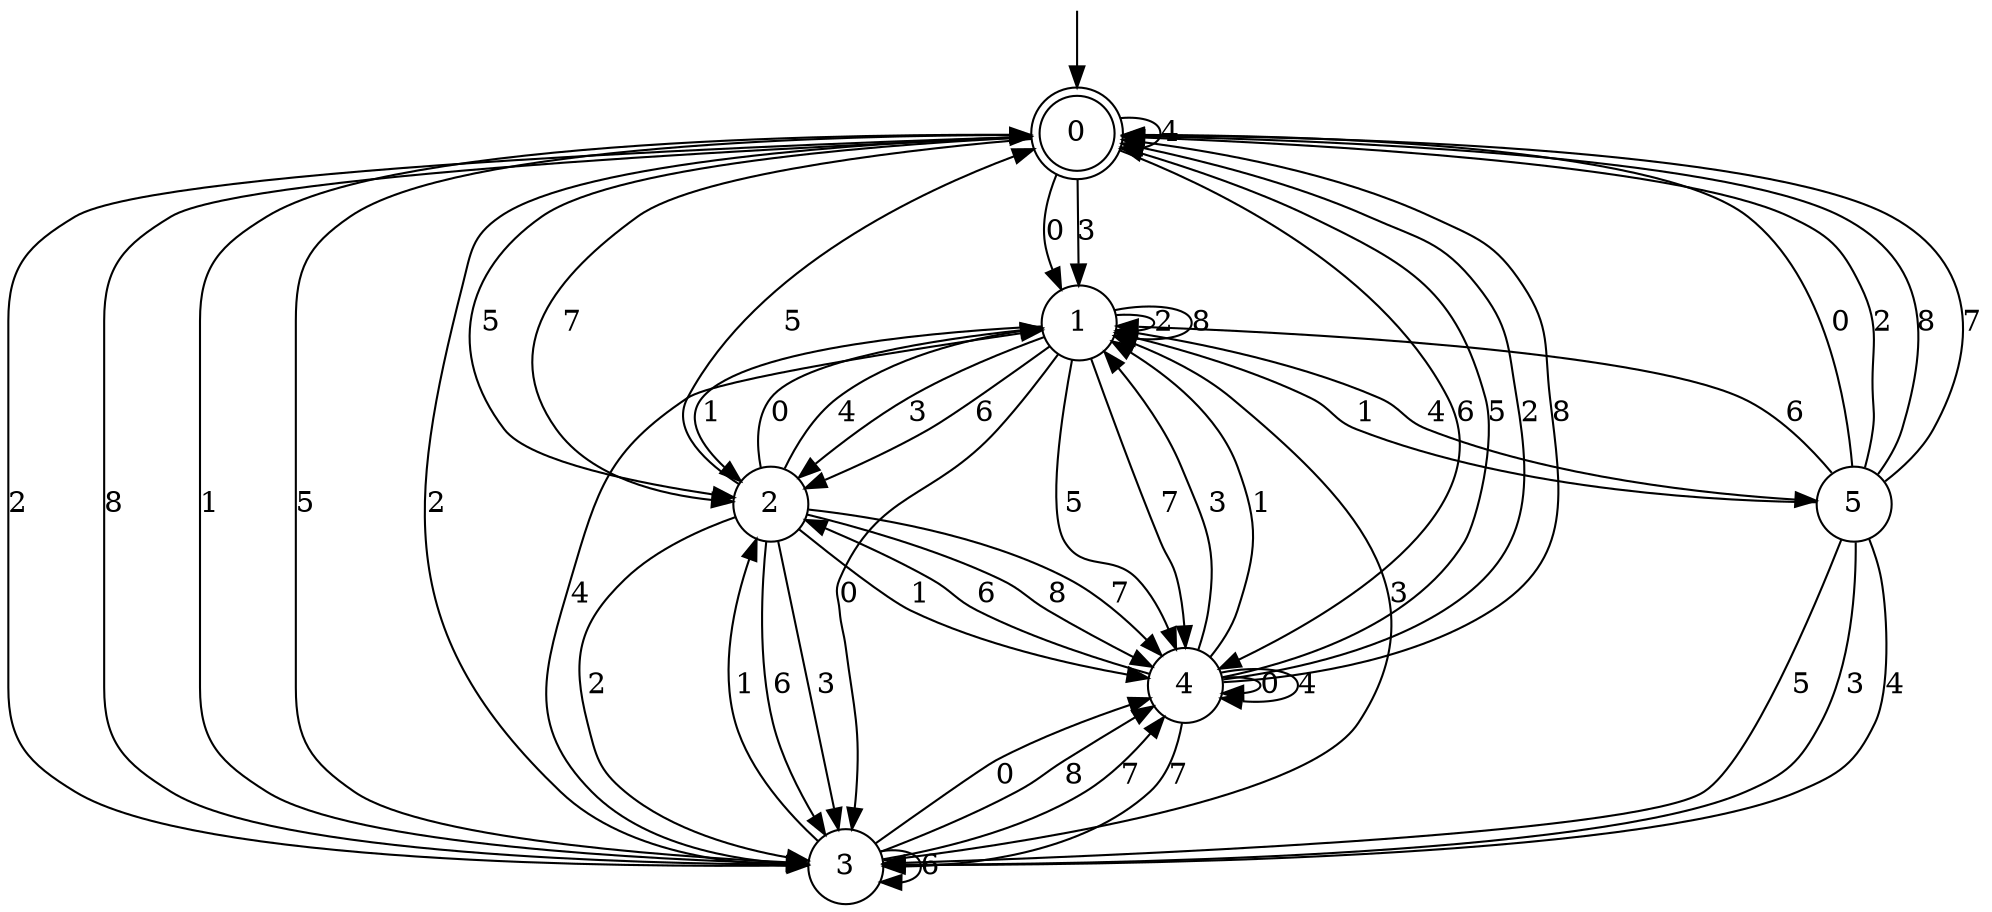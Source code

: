 digraph g {

	s0 [shape="doublecircle" label="0"];
	s1 [shape="circle" label="1"];
	s2 [shape="circle" label="2"];
	s3 [shape="circle" label="3"];
	s4 [shape="circle" label="4"];
	s5 [shape="circle" label="5"];
	s0 -> s1 [label="0"];
	s0 -> s2 [label="5"];
	s0 -> s1 [label="3"];
	s0 -> s3 [label="2"];
	s0 -> s3 [label="8"];
	s0 -> s2 [label="7"];
	s0 -> s0 [label="4"];
	s0 -> s4 [label="6"];
	s0 -> s3 [label="1"];
	s1 -> s3 [label="0"];
	s1 -> s4 [label="5"];
	s1 -> s2 [label="3"];
	s1 -> s1 [label="2"];
	s1 -> s1 [label="8"];
	s1 -> s4 [label="7"];
	s1 -> s5 [label="4"];
	s1 -> s2 [label="6"];
	s1 -> s2 [label="1"];
	s2 -> s1 [label="0"];
	s2 -> s0 [label="5"];
	s2 -> s3 [label="3"];
	s2 -> s3 [label="2"];
	s2 -> s4 [label="8"];
	s2 -> s4 [label="7"];
	s2 -> s1 [label="4"];
	s2 -> s3 [label="6"];
	s2 -> s4 [label="1"];
	s3 -> s4 [label="0"];
	s3 -> s0 [label="5"];
	s3 -> s1 [label="3"];
	s3 -> s0 [label="2"];
	s3 -> s4 [label="8"];
	s3 -> s4 [label="7"];
	s3 -> s1 [label="4"];
	s3 -> s3 [label="6"];
	s3 -> s2 [label="1"];
	s4 -> s4 [label="0"];
	s4 -> s0 [label="5"];
	s4 -> s1 [label="3"];
	s4 -> s0 [label="2"];
	s4 -> s0 [label="8"];
	s4 -> s3 [label="7"];
	s4 -> s4 [label="4"];
	s4 -> s2 [label="6"];
	s4 -> s1 [label="1"];
	s5 -> s0 [label="0"];
	s5 -> s3 [label="5"];
	s5 -> s3 [label="3"];
	s5 -> s0 [label="2"];
	s5 -> s0 [label="8"];
	s5 -> s0 [label="7"];
	s5 -> s3 [label="4"];
	s5 -> s1 [label="6"];
	s5 -> s1 [label="1"];

__start0 [label="" shape="none" width="0" height="0"];
__start0 -> s0;

}
